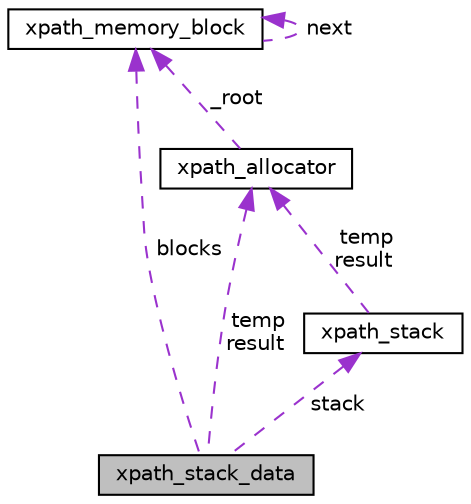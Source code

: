 digraph G
{
 // INTERACTIVE_SVG=YES
  edge [fontname="Helvetica",fontsize="10",labelfontname="Helvetica",labelfontsize="10"];
  node [fontname="Helvetica",fontsize="10",shape=record];
  Node1 [label="xpath_stack_data",height=0.2,width=0.4,color="black", fillcolor="grey75", style="filled" fontcolor="black"];
  Node2 -> Node1 [dir="back",color="darkorchid3",fontsize="10",style="dashed",label=" blocks" ,fontname="Helvetica"];
  Node2 [label="xpath_memory_block",height=0.2,width=0.4,color="black", fillcolor="white", style="filled",URL="$d0/d13/structxpath__memory__block.html"];
  Node2 -> Node2 [dir="back",color="darkorchid3",fontsize="10",style="dashed",label=" next" ,fontname="Helvetica"];
  Node3 -> Node1 [dir="back",color="darkorchid3",fontsize="10",style="dashed",label=" stack" ,fontname="Helvetica"];
  Node3 [label="xpath_stack",height=0.2,width=0.4,color="black", fillcolor="white", style="filled",URL="$dc/d7f/structxpath__stack.html"];
  Node4 -> Node3 [dir="back",color="darkorchid3",fontsize="10",style="dashed",label=" temp\nresult" ,fontname="Helvetica"];
  Node4 [label="xpath_allocator",height=0.2,width=0.4,color="black", fillcolor="white", style="filled",URL="$d9/d51/classxpath__allocator.html"];
  Node2 -> Node4 [dir="back",color="darkorchid3",fontsize="10",style="dashed",label=" _root" ,fontname="Helvetica"];
  Node4 -> Node1 [dir="back",color="darkorchid3",fontsize="10",style="dashed",label=" temp\nresult" ,fontname="Helvetica"];
}
